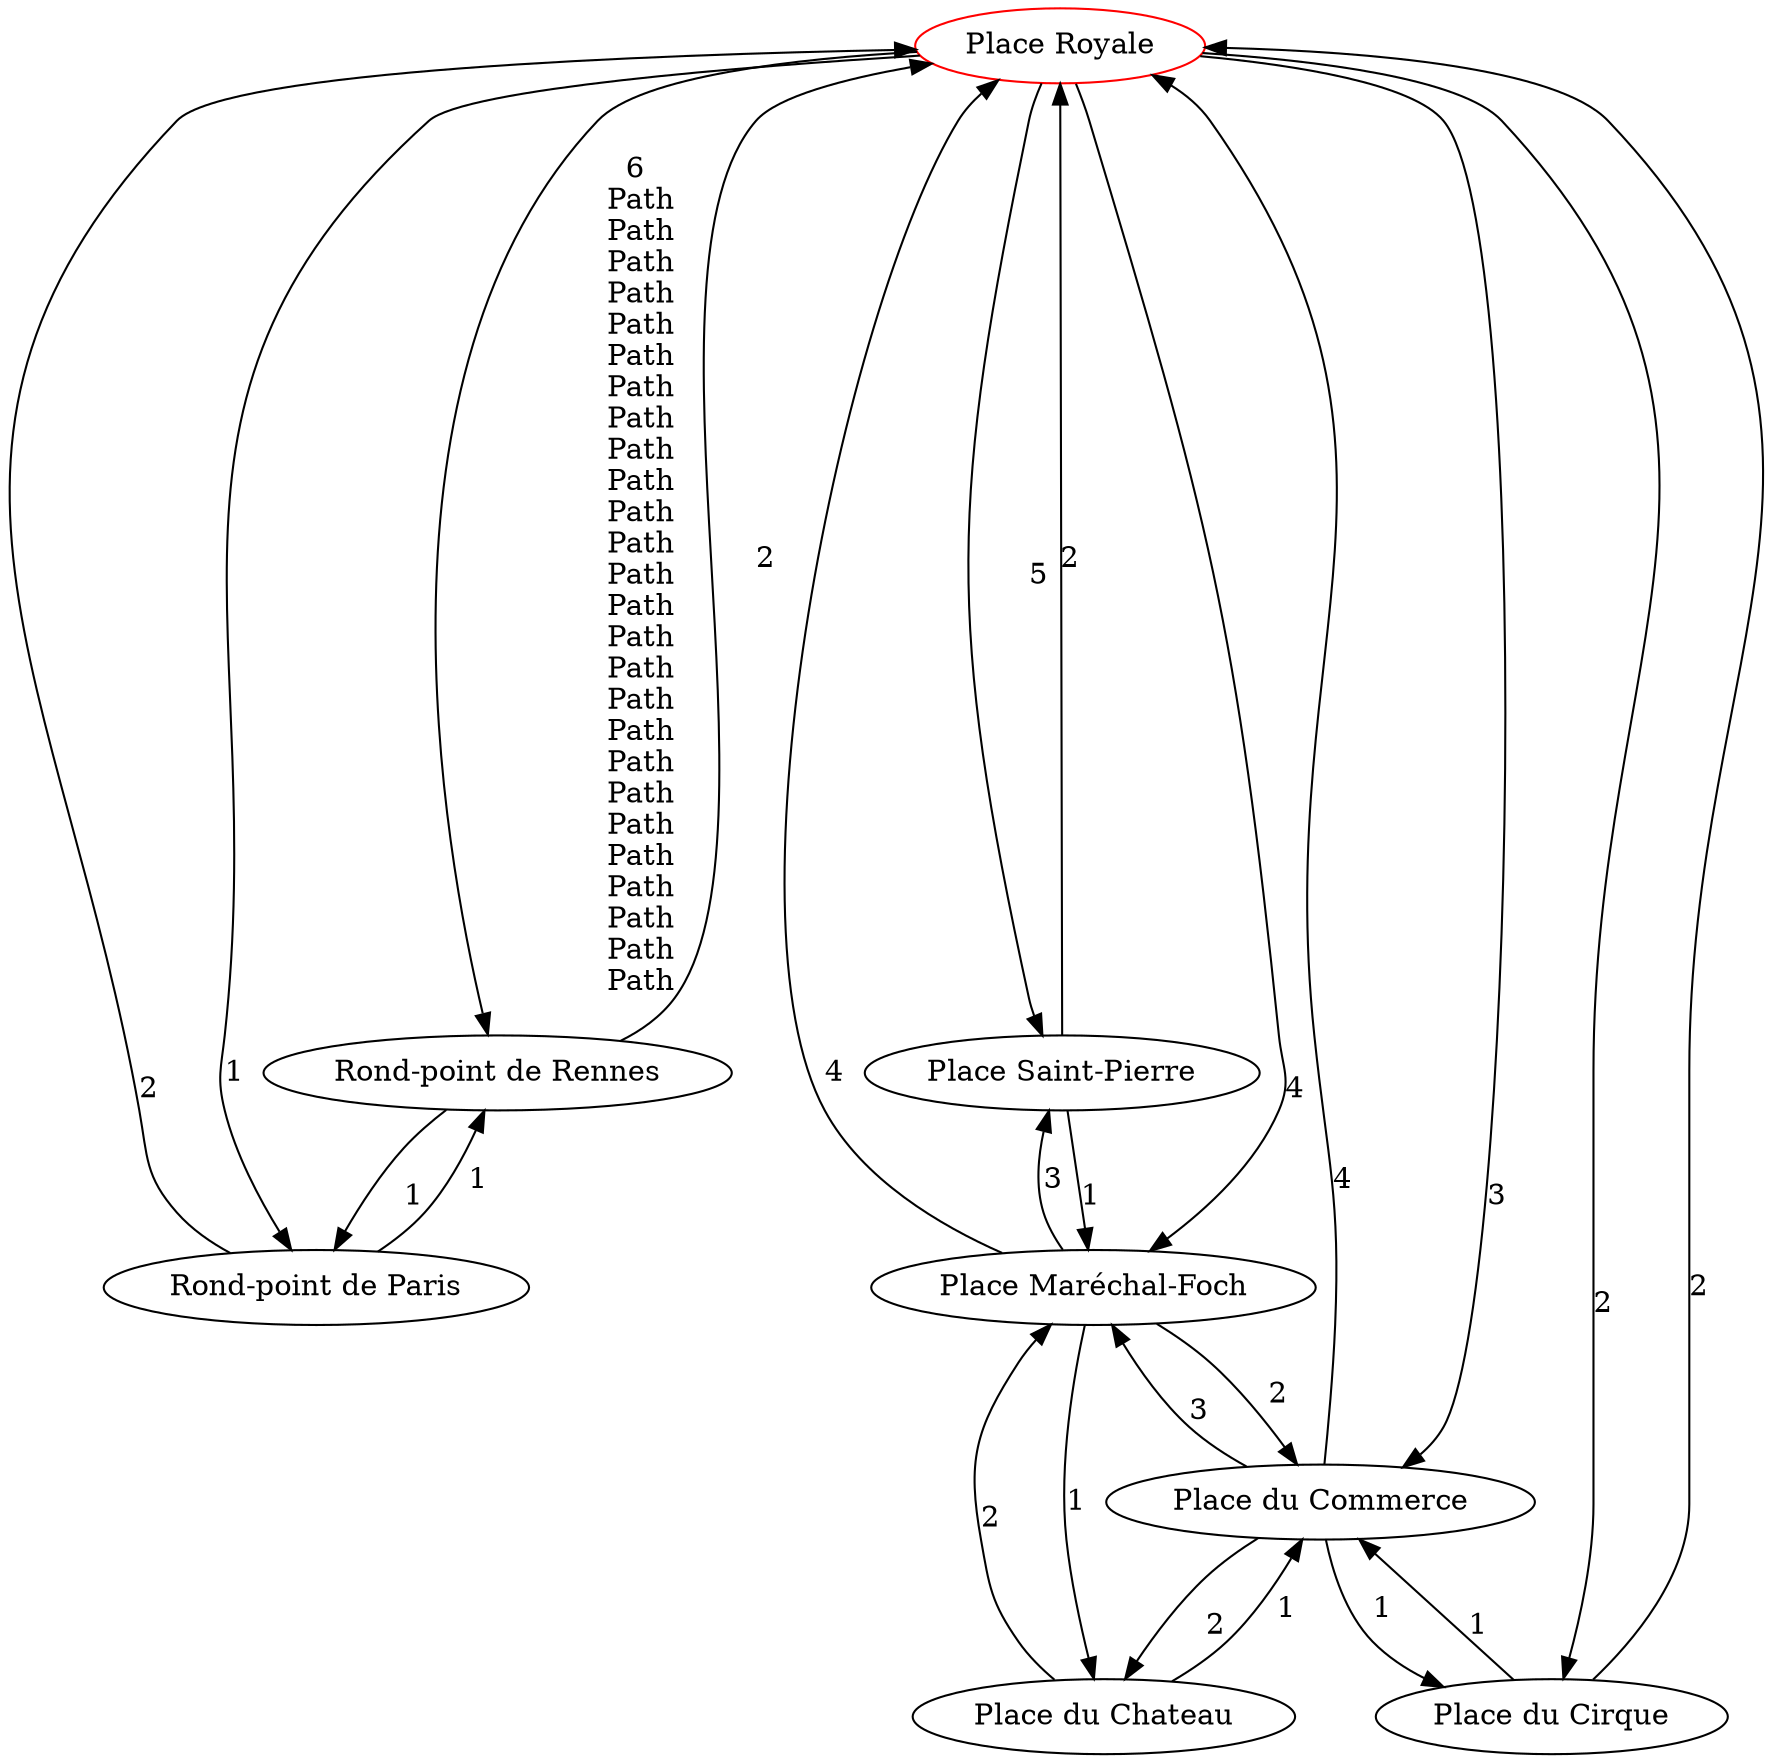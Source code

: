 digraph {
	Place_Royale [label="Place Royale",color="red"];
	Rond_point_de_Rennes [label="Rond-point de Rennes"];
	Rond_point_de_Paris [label="Rond-point de Paris"];
	Place_Saint_Pierre [label="Place Saint-Pierre"];
	Place_Marechal_Foch [label="Place Maréchal-Foch"];
	Place_du_Chateau [label="Place du Chateau"];
	Place_du_Commerce [label="Place du Commerce"];
	Place_du_Cirque [label="Place du Cirque"];

	Place_Royale -> Rond_point_de_Rennes [label="
6
 Path
 Path
 Path
 Path
 Path
 Path
 Path
 Path
 Path
 Path
 Path
 Path
 Path
 Path
 Path
 Path
 Path
 Path
 Path
 Path
 Path
 Path
 Path
 Path
 Path
 Path"];
	Rond_point_de_Rennes -> Rond_point_de_Paris [label="
1"];
	Rond_point_de_Paris -> Place_Royale [label="
2"];
	Place_Royale -> Place_Saint_Pierre [label="
5"];
	Place_Saint_Pierre -> Place_Marechal_Foch [label="
1"];
	Place_Royale -> Place_Marechal_Foch [label="
4"];
	Place_Royale -> Place_du_Commerce [label="
3"];
	Place_Royale -> Place_du_Cirque [label="
2"];
	Place_du_Cirque -> Place_du_Commerce [label="
1"];
	Place_du_Commerce -> Place_Marechal_Foch [label="
3"];
	Place_du_Commerce -> Place_du_Chateau [label="
2"];
	Place_du_Chateau -> Place_Marechal_Foch [label="
2"];
	Rond_point_de_Rennes -> Place_Royale [label="2"];
	Rond_point_de_Paris -> Rond_point_de_Rennes [label="1"];
	Place_Royale -> Rond_point_de_Paris [label="1"];
	Place_Saint_Pierre -> Place_Royale [label="2"];
	Place_Marechal_Foch -> Place_Saint_Pierre [label="3"];
	Place_Marechal_Foch -> Place_Royale [label="4"];
	Place_du_Commerce -> Place_Royale [label="4"];
	Place_du_Cirque -> Place_Royale [label="2"];
	Place_du_Commerce -> Place_du_Cirque [label="1"];
	Place_Marechal_Foch -> Place_du_Commerce [label="2"];
	Place_du_Chateau -> Place_du_Commerce [label="1"];
	Place_Marechal_Foch -> Place_du_Chateau [label="1"];
}
